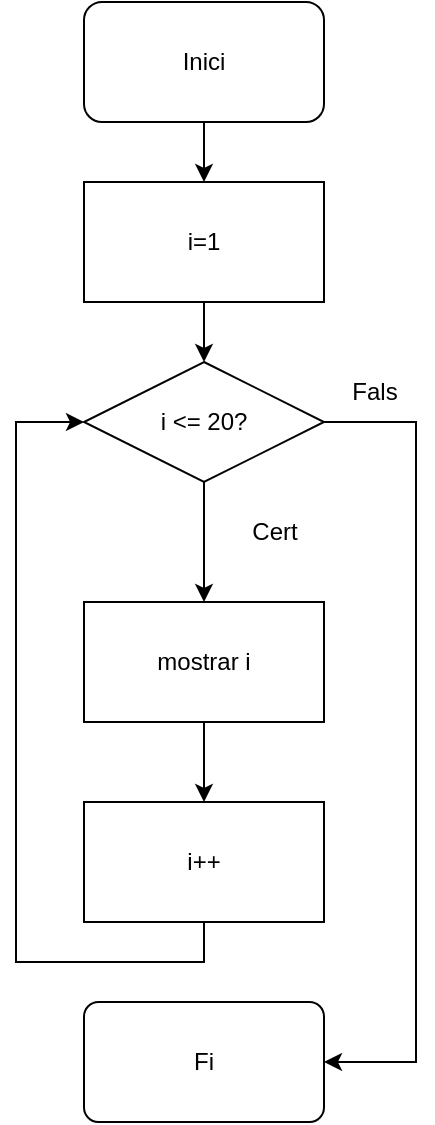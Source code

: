 <mxfile version="20.3.0" type="device"><diagram id="ehvCzWHMK5ZXKAAsmYax" name="Page-1"><mxGraphModel dx="1422" dy="865" grid="1" gridSize="10" guides="1" tooltips="1" connect="1" arrows="1" fold="1" page="1" pageScale="1" pageWidth="827" pageHeight="1169" math="0" shadow="0"><root><mxCell id="0"/><mxCell id="1" parent="0"/><mxCell id="PuzisDfNevOmoQThySBL-5" style="edgeStyle=orthogonalEdgeStyle;rounded=0;orthogonalLoop=1;jettySize=auto;html=1;entryX=0.5;entryY=0;entryDx=0;entryDy=0;" edge="1" parent="1" source="ctj1WZmTq4Gt_A9nmky2-1" target="PuzisDfNevOmoQThySBL-1"><mxGeometry relative="1" as="geometry"/></mxCell><mxCell id="ctj1WZmTq4Gt_A9nmky2-1" value="&lt;div&gt;Inici&lt;/div&gt;" style="rounded=1;whiteSpace=wrap;html=1;" parent="1" vertex="1"><mxGeometry x="354" width="120" height="60" as="geometry"/></mxCell><mxCell id="ctj1WZmTq4Gt_A9nmky2-11" value="Fi" style="whiteSpace=wrap;html=1;rounded=1;arcSize=12;" parent="1" vertex="1"><mxGeometry x="354" y="500" width="120" height="60" as="geometry"/></mxCell><mxCell id="PuzisDfNevOmoQThySBL-6" style="edgeStyle=orthogonalEdgeStyle;rounded=0;orthogonalLoop=1;jettySize=auto;html=1;entryX=0.5;entryY=0;entryDx=0;entryDy=0;" edge="1" parent="1" source="PuzisDfNevOmoQThySBL-1" target="PuzisDfNevOmoQThySBL-16"><mxGeometry relative="1" as="geometry"><mxPoint x="414" y="180" as="targetPoint"/></mxGeometry></mxCell><mxCell id="PuzisDfNevOmoQThySBL-1" value="i=1" style="rounded=0;whiteSpace=wrap;html=1;" vertex="1" parent="1"><mxGeometry x="354" y="90" width="120" height="60" as="geometry"/></mxCell><mxCell id="PuzisDfNevOmoQThySBL-13" value="Cert" style="text;html=1;align=center;verticalAlign=middle;resizable=0;points=[];autosize=1;strokeColor=none;fillColor=none;" vertex="1" parent="1"><mxGeometry x="424" y="250" width="50" height="30" as="geometry"/></mxCell><mxCell id="PuzisDfNevOmoQThySBL-14" value="Fals" style="text;html=1;align=center;verticalAlign=middle;resizable=0;points=[];autosize=1;strokeColor=none;fillColor=none;" vertex="1" parent="1"><mxGeometry x="474" y="180" width="50" height="30" as="geometry"/></mxCell><mxCell id="PuzisDfNevOmoQThySBL-19" style="edgeStyle=orthogonalEdgeStyle;rounded=0;orthogonalLoop=1;jettySize=auto;html=1;entryX=0.5;entryY=0;entryDx=0;entryDy=0;" edge="1" parent="1" source="PuzisDfNevOmoQThySBL-16" target="PuzisDfNevOmoQThySBL-17"><mxGeometry relative="1" as="geometry"/></mxCell><mxCell id="PuzisDfNevOmoQThySBL-23" style="edgeStyle=orthogonalEdgeStyle;rounded=0;orthogonalLoop=1;jettySize=auto;html=1;exitX=1;exitY=0.5;exitDx=0;exitDy=0;entryX=1;entryY=0.5;entryDx=0;entryDy=0;" edge="1" parent="1" source="PuzisDfNevOmoQThySBL-16" target="ctj1WZmTq4Gt_A9nmky2-11"><mxGeometry relative="1" as="geometry"><mxPoint x="520" y="480" as="targetPoint"/><Array as="points"><mxPoint x="520" y="210"/><mxPoint x="520" y="530"/></Array></mxGeometry></mxCell><mxCell id="PuzisDfNevOmoQThySBL-16" value="i &amp;lt;= 20?" style="rhombus;whiteSpace=wrap;html=1;" vertex="1" parent="1"><mxGeometry x="354" y="180" width="120" height="60" as="geometry"/></mxCell><mxCell id="PuzisDfNevOmoQThySBL-20" style="edgeStyle=orthogonalEdgeStyle;rounded=0;orthogonalLoop=1;jettySize=auto;html=1;entryX=0.5;entryY=0;entryDx=0;entryDy=0;" edge="1" parent="1" source="PuzisDfNevOmoQThySBL-17" target="PuzisDfNevOmoQThySBL-18"><mxGeometry relative="1" as="geometry"/></mxCell><mxCell id="PuzisDfNevOmoQThySBL-17" value="mostrar i" style="rounded=0;whiteSpace=wrap;html=1;" vertex="1" parent="1"><mxGeometry x="354" y="300" width="120" height="60" as="geometry"/></mxCell><mxCell id="PuzisDfNevOmoQThySBL-22" style="edgeStyle=orthogonalEdgeStyle;rounded=0;orthogonalLoop=1;jettySize=auto;html=1;entryX=0;entryY=0.5;entryDx=0;entryDy=0;exitX=0.5;exitY=1;exitDx=0;exitDy=0;" edge="1" parent="1" source="PuzisDfNevOmoQThySBL-18" target="PuzisDfNevOmoQThySBL-16"><mxGeometry relative="1" as="geometry"><Array as="points"><mxPoint x="414" y="480"/><mxPoint x="320" y="480"/><mxPoint x="320" y="210"/></Array></mxGeometry></mxCell><mxCell id="PuzisDfNevOmoQThySBL-18" value="i++" style="rounded=0;whiteSpace=wrap;html=1;" vertex="1" parent="1"><mxGeometry x="354" y="400" width="120" height="60" as="geometry"/></mxCell></root></mxGraphModel></diagram></mxfile>